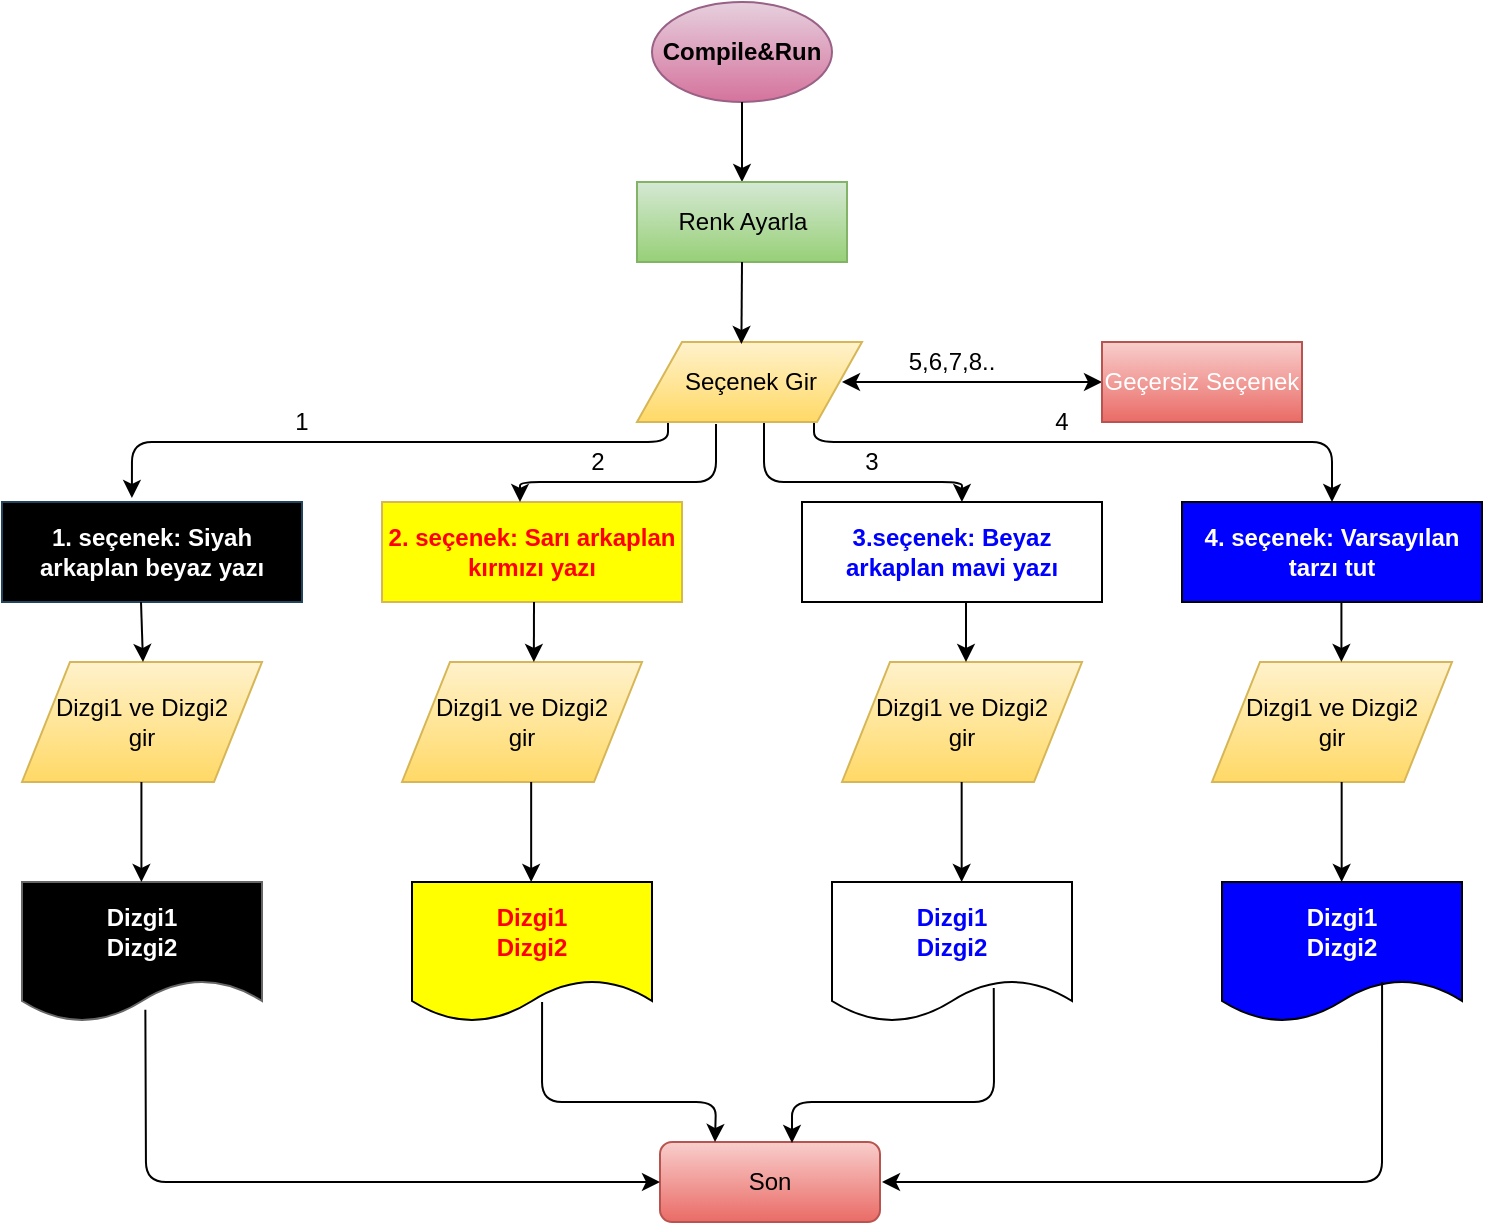 <mxfile version="13.1.14" type="github"><diagram id="D6cRz34ABvm1oZr8IsXY" name="Page-1"><mxGraphModel dx="865" dy="1657" grid="1" gridSize="10" guides="1" tooltips="1" connect="1" arrows="1" fold="1" page="1" pageScale="1" pageWidth="827" pageHeight="1169" math="0" shadow="0"><root><mxCell id="0"/><mxCell id="1" parent="0"/><mxCell id="-eQMZiyov1X_uiLc330a-1" value="&lt;b&gt;Compile&amp;amp;Run&lt;/b&gt;" style="ellipse;whiteSpace=wrap;html=1;fillColor=#e6d0de;strokeColor=#996185;gradientColor=#d5739d;" vertex="1" parent="1"><mxGeometry x="355" y="-50" width="90" height="50" as="geometry"/></mxCell><mxCell id="-eQMZiyov1X_uiLc330a-6" value="&lt;b&gt;&lt;font color=&quot;#FFFFFF&quot;&gt;1. seçenek: Siyah arkaplan beyaz yazı&lt;/font&gt;&lt;/b&gt;" style="rounded=0;whiteSpace=wrap;html=1;fillColor=#000000;strokeColor=#23445d;" vertex="1" parent="1"><mxGeometry x="30" y="200" width="150" height="50" as="geometry"/></mxCell><mxCell id="-eQMZiyov1X_uiLc330a-7" value="&lt;b&gt;&lt;font color=&quot;#FF0000&quot;&gt;2. seçenek: Sarı arkaplan kırmızı yazı&lt;/font&gt;&lt;/b&gt;" style="rounded=0;whiteSpace=wrap;html=1;fillColor=#FFFF00;strokeColor=#d6b656;" vertex="1" parent="1"><mxGeometry x="220" y="200" width="150" height="50" as="geometry"/></mxCell><mxCell id="-eQMZiyov1X_uiLc330a-8" value="&lt;b&gt;&lt;font color=&quot;#0000FF&quot;&gt;3.seçenek: Beyaz arkaplan mavi yazı&lt;/font&gt;&lt;/b&gt;" style="rounded=0;whiteSpace=wrap;html=1;" vertex="1" parent="1"><mxGeometry x="430" y="200" width="150" height="50" as="geometry"/></mxCell><mxCell id="-eQMZiyov1X_uiLc330a-9" value="&lt;b&gt;&lt;font color=&quot;#FFFFFF&quot;&gt;4. seçenek: Varsayılan tarzı tut&lt;/font&gt;&lt;/b&gt;" style="rounded=0;whiteSpace=wrap;html=1;fillColor=#0000FF;" vertex="1" parent="1"><mxGeometry x="620" y="200" width="150" height="50" as="geometry"/></mxCell><mxCell id="-eQMZiyov1X_uiLc330a-11" value="" style="endArrow=classic;html=1;entryX=0.433;entryY=-0.04;entryDx=0;entryDy=0;entryPerimeter=0;exitX=0.13;exitY=1;exitDx=0;exitDy=0;exitPerimeter=0;" edge="1" parent="1" target="-eQMZiyov1X_uiLc330a-6"><mxGeometry width="50" height="50" relative="1" as="geometry"><mxPoint x="363" y="160.0" as="sourcePoint"/><mxPoint x="260" y="110" as="targetPoint"/><Array as="points"><mxPoint x="363" y="170"/><mxPoint x="95" y="170"/></Array></mxGeometry></mxCell><mxCell id="-eQMZiyov1X_uiLc330a-12" value="" style="endArrow=classic;html=1;entryX=0.46;entryY=0;entryDx=0;entryDy=0;entryPerimeter=0;" edge="1" parent="1" target="-eQMZiyov1X_uiLc330a-7"><mxGeometry width="50" height="50" relative="1" as="geometry"><mxPoint x="387" y="161" as="sourcePoint"/><mxPoint x="414" y="150" as="targetPoint"/><Array as="points"><mxPoint x="387" y="190"/><mxPoint x="289" y="190"/></Array></mxGeometry></mxCell><mxCell id="-eQMZiyov1X_uiLc330a-13" value="" style="endArrow=classic;html=1;entryX=0.533;entryY=0;entryDx=0;entryDy=0;entryPerimeter=0;" edge="1" parent="1" target="-eQMZiyov1X_uiLc330a-8"><mxGeometry width="50" height="50" relative="1" as="geometry"><mxPoint x="411" y="160" as="sourcePoint"/><mxPoint x="464" y="140" as="targetPoint"/><Array as="points"><mxPoint x="411" y="190"/><mxPoint x="510" y="190"/></Array></mxGeometry></mxCell><mxCell id="-eQMZiyov1X_uiLc330a-14" value="" style="endArrow=classic;html=1;entryX=0.5;entryY=0;entryDx=0;entryDy=0;" edge="1" parent="1" target="-eQMZiyov1X_uiLc330a-9"><mxGeometry width="50" height="50" relative="1" as="geometry"><mxPoint x="436" y="160" as="sourcePoint"/><mxPoint x="540" y="140" as="targetPoint"/><Array as="points"><mxPoint x="436" y="170"/><mxPoint x="695" y="170"/></Array></mxGeometry></mxCell><mxCell id="-eQMZiyov1X_uiLc330a-15" value="" style="endArrow=classic;html=1;exitX=0.5;exitY=1;exitDx=0;exitDy=0;" edge="1" parent="1" source="-eQMZiyov1X_uiLc330a-1" target="-eQMZiyov1X_uiLc330a-41"><mxGeometry width="50" height="50" relative="1" as="geometry"><mxPoint x="389" y="100" as="sourcePoint"/><mxPoint x="400" y="40" as="targetPoint"/></mxGeometry></mxCell><mxCell id="-eQMZiyov1X_uiLc330a-17" value="&lt;div&gt;Dizgi1 ve Dizgi2&lt;/div&gt;&lt;div&gt;gir&lt;br&gt;&lt;/div&gt;" style="shape=parallelogram;perimeter=parallelogramPerimeter;whiteSpace=wrap;html=1;fillColor=#fff2cc;gradientColor=#ffd966;strokeColor=#d6b656;" vertex="1" parent="1"><mxGeometry x="40" y="280" width="120" height="60" as="geometry"/></mxCell><mxCell id="-eQMZiyov1X_uiLc330a-18" value="&lt;div&gt;Dizgi1 ve Dizgi2&lt;/div&gt;&lt;div&gt;gir&lt;br&gt;&lt;/div&gt;" style="shape=parallelogram;perimeter=parallelogramPerimeter;whiteSpace=wrap;html=1;fillColor=#fff2cc;gradientColor=#ffd966;strokeColor=#d6b656;" vertex="1" parent="1"><mxGeometry x="230" y="280" width="120" height="60" as="geometry"/></mxCell><mxCell id="-eQMZiyov1X_uiLc330a-19" value="&lt;div&gt;Dizgi1 ve Dizgi2&lt;/div&gt;&lt;div&gt;gir&lt;br&gt;&lt;/div&gt;" style="shape=parallelogram;perimeter=parallelogramPerimeter;whiteSpace=wrap;html=1;fillColor=#fff2cc;gradientColor=#ffd966;strokeColor=#d6b656;" vertex="1" parent="1"><mxGeometry x="450" y="280" width="120" height="60" as="geometry"/></mxCell><mxCell id="-eQMZiyov1X_uiLc330a-20" value="&lt;div&gt;Dizgi1 ve Dizgi2&lt;/div&gt;&lt;div&gt;gir&lt;br&gt;&lt;/div&gt;" style="shape=parallelogram;perimeter=parallelogramPerimeter;whiteSpace=wrap;html=1;fillColor=#fff2cc;gradientColor=#ffd966;strokeColor=#d6b656;" vertex="1" parent="1"><mxGeometry x="635" y="280" width="120" height="60" as="geometry"/></mxCell><mxCell id="-eQMZiyov1X_uiLc330a-21" value="&lt;div&gt;&lt;b&gt;&lt;font color=&quot;#FFFFFF&quot;&gt;Dizgi1&lt;/font&gt;&lt;/b&gt;&lt;/div&gt;&lt;div&gt;&lt;b&gt;&lt;font color=&quot;#FFFFFF&quot;&gt;Dizgi2&lt;br&gt;&lt;/font&gt;&lt;/b&gt;&lt;/div&gt;" style="shape=document;whiteSpace=wrap;html=1;boundedLbl=1;fillColor=#000000;gradientColor=#000000;strokeColor=#666666;" vertex="1" parent="1"><mxGeometry x="40" y="390" width="120" height="70" as="geometry"/></mxCell><mxCell id="-eQMZiyov1X_uiLc330a-22" value="&lt;div&gt;&lt;b&gt;&lt;font color=&quot;#FF0000&quot;&gt;Dizgi1&lt;/font&gt;&lt;/b&gt;&lt;/div&gt;&lt;div&gt;&lt;b&gt;&lt;font color=&quot;#FF0000&quot;&gt;Dizgi2&lt;br&gt;&lt;/font&gt;&lt;/b&gt;&lt;/div&gt;" style="shape=document;whiteSpace=wrap;html=1;boundedLbl=1;fillColor=#FFFF00;" vertex="1" parent="1"><mxGeometry x="235" y="390" width="120" height="70" as="geometry"/></mxCell><mxCell id="-eQMZiyov1X_uiLc330a-23" value="&lt;div&gt;&lt;font color=&quot;#0000FF&quot;&gt;&lt;b&gt;Dizgi1&lt;/b&gt;&lt;/font&gt;&lt;/div&gt;&lt;div&gt;&lt;font color=&quot;#0000FF&quot;&gt;&lt;b&gt;Dizgi2&lt;br&gt;&lt;/b&gt;&lt;/font&gt;&lt;/div&gt;" style="shape=document;whiteSpace=wrap;html=1;boundedLbl=1;fillColor=#FFFFFF;" vertex="1" parent="1"><mxGeometry x="445" y="390" width="120" height="70" as="geometry"/></mxCell><mxCell id="-eQMZiyov1X_uiLc330a-24" value="&lt;div&gt;&lt;b&gt;&lt;font color=&quot;#FFFFFF&quot;&gt;Dizgi1&lt;/font&gt;&lt;/b&gt;&lt;/div&gt;&lt;div&gt;&lt;b&gt;&lt;font color=&quot;#FFFFFF&quot;&gt;Dizgi2&lt;br&gt;&lt;/font&gt;&lt;/b&gt;&lt;/div&gt;" style="shape=document;whiteSpace=wrap;html=1;boundedLbl=1;fillColor=#0000FF;" vertex="1" parent="1"><mxGeometry x="640" y="390" width="120" height="70" as="geometry"/></mxCell><mxCell id="-eQMZiyov1X_uiLc330a-27" value="" style="endArrow=classic;startArrow=classic;html=1;entryX=0;entryY=0.5;entryDx=0;entryDy=0;" edge="1" parent="1"><mxGeometry width="50" height="50" relative="1" as="geometry"><mxPoint x="450" y="140.0" as="sourcePoint"/><mxPoint x="580" y="140.0" as="targetPoint"/></mxGeometry></mxCell><mxCell id="-eQMZiyov1X_uiLc330a-28" value="" style="endArrow=classic;html=1;" edge="1" parent="1"><mxGeometry width="50" height="50" relative="1" as="geometry"><mxPoint x="99.71" y="340" as="sourcePoint"/><mxPoint x="99.71" y="390" as="targetPoint"/></mxGeometry></mxCell><mxCell id="-eQMZiyov1X_uiLc330a-29" value="" style="endArrow=classic;html=1;" edge="1" parent="1"><mxGeometry width="50" height="50" relative="1" as="geometry"><mxPoint x="99.5" y="250" as="sourcePoint"/><mxPoint x="100.5" y="280" as="targetPoint"/></mxGeometry></mxCell><mxCell id="-eQMZiyov1X_uiLc330a-30" value="" style="endArrow=classic;html=1;" edge="1" parent="1"><mxGeometry width="50" height="50" relative="1" as="geometry"><mxPoint x="296" y="250" as="sourcePoint"/><mxPoint x="295.93" y="280" as="targetPoint"/></mxGeometry></mxCell><mxCell id="-eQMZiyov1X_uiLc330a-31" value="" style="endArrow=classic;html=1;" edge="1" parent="1"><mxGeometry width="50" height="50" relative="1" as="geometry"><mxPoint x="512" y="250" as="sourcePoint"/><mxPoint x="512" y="280" as="targetPoint"/></mxGeometry></mxCell><mxCell id="-eQMZiyov1X_uiLc330a-33" value="" style="endArrow=classic;html=1;" edge="1" parent="1"><mxGeometry width="50" height="50" relative="1" as="geometry"><mxPoint x="699.71" y="250" as="sourcePoint"/><mxPoint x="699.71" y="280" as="targetPoint"/></mxGeometry></mxCell><mxCell id="-eQMZiyov1X_uiLc330a-35" value="" style="endArrow=classic;html=1;" edge="1" parent="1"><mxGeometry width="50" height="50" relative="1" as="geometry"><mxPoint x="509.83" y="340" as="sourcePoint"/><mxPoint x="509.83" y="390" as="targetPoint"/></mxGeometry></mxCell><mxCell id="-eQMZiyov1X_uiLc330a-36" value="" style="endArrow=classic;html=1;" edge="1" parent="1"><mxGeometry width="50" height="50" relative="1" as="geometry"><mxPoint x="699.83" y="340" as="sourcePoint"/><mxPoint x="699.83" y="390" as="targetPoint"/></mxGeometry></mxCell><mxCell id="-eQMZiyov1X_uiLc330a-39" value="5,6,7,8.." style="text;html=1;strokeColor=none;fillColor=none;align=center;verticalAlign=middle;whiteSpace=wrap;rounded=0;" vertex="1" parent="1"><mxGeometry x="485" y="120" width="40" height="20" as="geometry"/></mxCell><mxCell id="-eQMZiyov1X_uiLc330a-40" value="Seçenek Gir" style="shape=parallelogram;perimeter=parallelogramPerimeter;whiteSpace=wrap;html=1;fillColor=#fff2cc;gradientColor=#ffd966;strokeColor=#d6b656;" vertex="1" parent="1"><mxGeometry x="347.5" y="120" width="112.5" height="40" as="geometry"/></mxCell><mxCell id="-eQMZiyov1X_uiLc330a-41" value="Renk Ayarla" style="rounded=0;whiteSpace=wrap;html=1;gradientColor=#97d077;fillColor=#d5e8d4;strokeColor=#82b366;" vertex="1" parent="1"><mxGeometry x="347.5" y="40" width="105" height="40" as="geometry"/></mxCell><mxCell id="-eQMZiyov1X_uiLc330a-42" value="" style="endArrow=classic;html=1;entryX=0.464;entryY=0.025;entryDx=0;entryDy=0;entryPerimeter=0;" edge="1" parent="1" target="-eQMZiyov1X_uiLc330a-40"><mxGeometry width="50" height="50" relative="1" as="geometry"><mxPoint x="400" y="80" as="sourcePoint"/><mxPoint x="398" y="117" as="targetPoint"/></mxGeometry></mxCell><mxCell id="-eQMZiyov1X_uiLc330a-43" value="1" style="text;html=1;strokeColor=none;fillColor=none;align=center;verticalAlign=middle;whiteSpace=wrap;rounded=0;" vertex="1" parent="1"><mxGeometry x="160" y="150" width="40" height="20" as="geometry"/></mxCell><mxCell id="-eQMZiyov1X_uiLc330a-44" value="2" style="text;html=1;strokeColor=none;fillColor=none;align=center;verticalAlign=middle;whiteSpace=wrap;rounded=0;" vertex="1" parent="1"><mxGeometry x="307.5" y="170" width="40" height="20" as="geometry"/></mxCell><mxCell id="-eQMZiyov1X_uiLc330a-45" value="3" style="text;html=1;strokeColor=none;fillColor=none;align=center;verticalAlign=middle;whiteSpace=wrap;rounded=0;" vertex="1" parent="1"><mxGeometry x="445" y="170" width="40" height="20" as="geometry"/></mxCell><mxCell id="-eQMZiyov1X_uiLc330a-46" value="4" style="text;html=1;strokeColor=none;fillColor=none;align=center;verticalAlign=middle;whiteSpace=wrap;rounded=0;" vertex="1" parent="1"><mxGeometry x="540" y="150" width="40" height="20" as="geometry"/></mxCell><mxCell id="-eQMZiyov1X_uiLc330a-48" value="" style="endArrow=classic;html=1;" edge="1" parent="1"><mxGeometry width="50" height="50" relative="1" as="geometry"><mxPoint x="294.58" y="340" as="sourcePoint"/><mxPoint x="294.58" y="390" as="targetPoint"/></mxGeometry></mxCell><mxCell id="-eQMZiyov1X_uiLc330a-49" value="&lt;font color=&quot;#FFFFFF&quot;&gt;Geçersiz Seçenek&lt;/font&gt;" style="rounded=0;whiteSpace=wrap;html=1;fillColor=#f8cecc;gradientColor=#ea6b66;strokeColor=#b85450;" vertex="1" parent="1"><mxGeometry x="580" y="120" width="100" height="40" as="geometry"/></mxCell><mxCell id="-eQMZiyov1X_uiLc330a-50" value="Son" style="rounded=1;whiteSpace=wrap;html=1;fillColor=#f8cecc;gradientColor=#ea6b66;strokeColor=#b85450;" vertex="1" parent="1"><mxGeometry x="359" y="520" width="110" height="40" as="geometry"/></mxCell><mxCell id="-eQMZiyov1X_uiLc330a-51" value="" style="endArrow=classic;html=1;entryX=0;entryY=0.5;entryDx=0;entryDy=0;exitX=0.514;exitY=0.912;exitDx=0;exitDy=0;exitPerimeter=0;" edge="1" parent="1" source="-eQMZiyov1X_uiLc330a-21" target="-eQMZiyov1X_uiLc330a-50"><mxGeometry width="50" height="50" relative="1" as="geometry"><mxPoint x="110" y="510" as="sourcePoint"/><mxPoint x="160" y="460" as="targetPoint"/><Array as="points"><mxPoint x="102" y="540"/></Array></mxGeometry></mxCell><mxCell id="-eQMZiyov1X_uiLc330a-52" value="" style="endArrow=classic;html=1;exitX=0.542;exitY=0.857;exitDx=0;exitDy=0;exitPerimeter=0;entryX=0.25;entryY=0;entryDx=0;entryDy=0;" edge="1" parent="1" source="-eQMZiyov1X_uiLc330a-22" target="-eQMZiyov1X_uiLc330a-50"><mxGeometry width="50" height="50" relative="1" as="geometry"><mxPoint x="290" y="500" as="sourcePoint"/><mxPoint x="340" y="450" as="targetPoint"/><Array as="points"><mxPoint x="300" y="500"/><mxPoint x="387" y="500"/></Array></mxGeometry></mxCell><mxCell id="-eQMZiyov1X_uiLc330a-53" value="" style="endArrow=classic;html=1;exitX=0.674;exitY=0.757;exitDx=0;exitDy=0;exitPerimeter=0;entryX=0.6;entryY=0.012;entryDx=0;entryDy=0;entryPerimeter=0;" edge="1" parent="1" source="-eQMZiyov1X_uiLc330a-23" target="-eQMZiyov1X_uiLc330a-50"><mxGeometry width="50" height="50" relative="1" as="geometry"><mxPoint x="380" y="360" as="sourcePoint"/><mxPoint x="430" y="510" as="targetPoint"/><Array as="points"><mxPoint x="526" y="500"/><mxPoint x="425" y="500"/></Array></mxGeometry></mxCell><mxCell id="-eQMZiyov1X_uiLc330a-54" value="" style="endArrow=classic;html=1;exitX=0.667;exitY=0.714;exitDx=0;exitDy=0;exitPerimeter=0;" edge="1" parent="1" source="-eQMZiyov1X_uiLc330a-24"><mxGeometry width="50" height="50" relative="1" as="geometry"><mxPoint x="730" y="470" as="sourcePoint"/><mxPoint x="470" y="540" as="targetPoint"/><Array as="points"><mxPoint x="720" y="540"/></Array></mxGeometry></mxCell></root></mxGraphModel></diagram></mxfile>